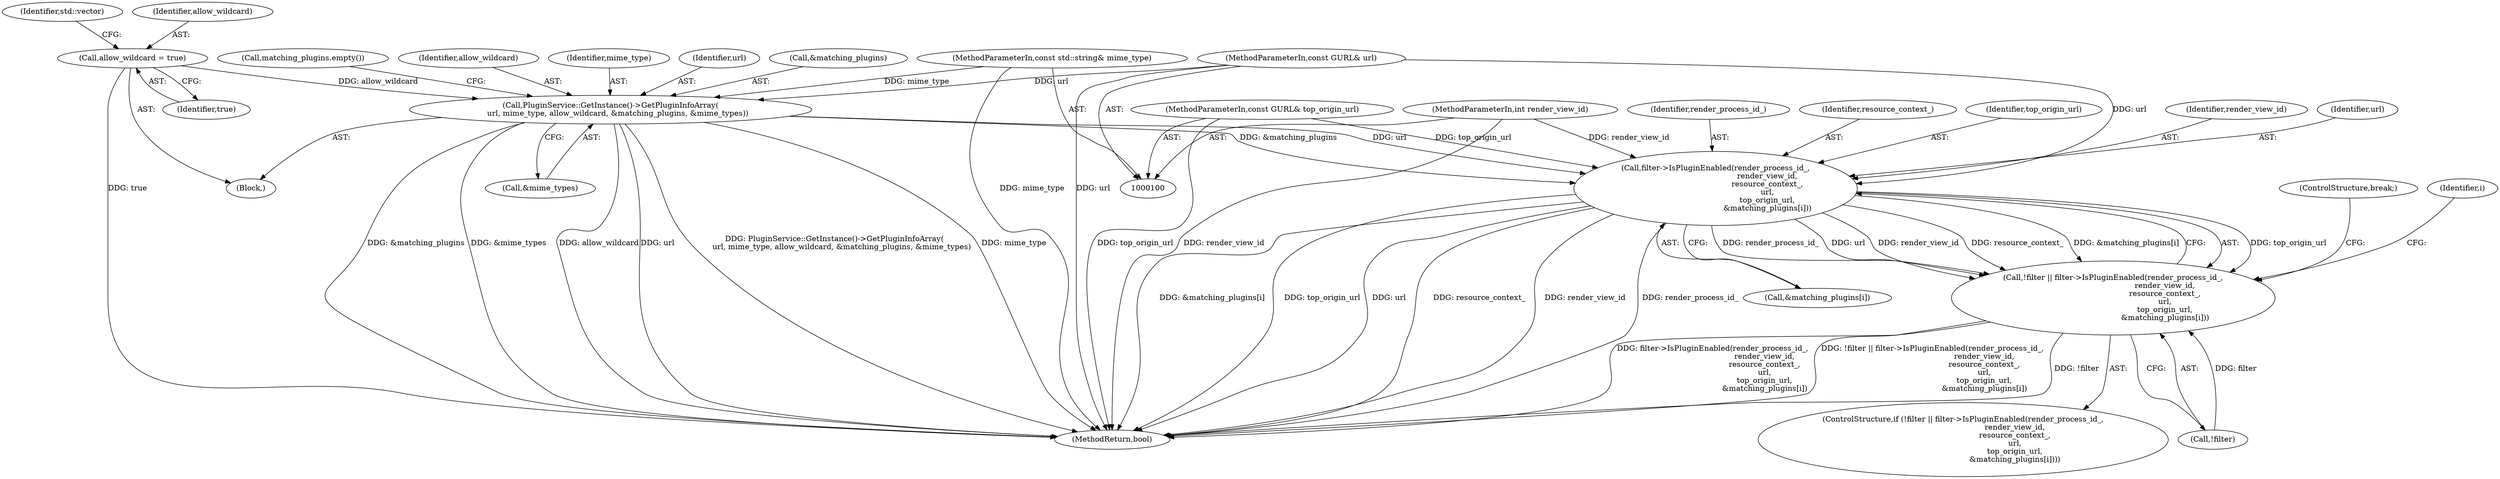 digraph "0_Chrome_ac8bd041b81e46e4e4fcd5021aaa5499703952e6_0@array" {
"1000157" [label="(Call,filter->IsPluginEnabled(render_process_id_,\n                                           render_view_id,\n                                           resource_context_,\n                                           url,\n                                           top_origin_url,\n                                           &matching_plugins[i]))"];
"1000101" [label="(MethodParameterIn,int render_view_id)"];
"1000120" [label="(Call,PluginService::GetInstance()->GetPluginInfoArray(\n      url, mime_type, allow_wildcard, &matching_plugins, &mime_types))"];
"1000102" [label="(MethodParameterIn,const GURL& url)"];
"1000104" [label="(MethodParameterIn,const std::string& mime_type)"];
"1000111" [label="(Call,allow_wildcard = true)"];
"1000103" [label="(MethodParameterIn,const GURL& top_origin_url)"];
"1000154" [label="(Call,!filter || filter->IsPluginEnabled(render_process_id_,\n                                           render_view_id,\n                                           resource_context_,\n                                           url,\n                                           top_origin_url,\n                                           &matching_plugins[i]))"];
"1000116" [label="(Identifier,std::vector)"];
"1000109" [label="(Block,)"];
"1000111" [label="(Call,allow_wildcard = true)"];
"1000102" [label="(MethodParameterIn,const GURL& url)"];
"1000101" [label="(MethodParameterIn,int render_view_id)"];
"1000163" [label="(Call,&matching_plugins[i])"];
"1000151" [label="(Identifier,i)"];
"1000157" [label="(Call,filter->IsPluginEnabled(render_process_id_,\n                                           render_view_id,\n                                           resource_context_,\n                                           url,\n                                           top_origin_url,\n                                           &matching_plugins[i]))"];
"1000120" [label="(Call,PluginService::GetInstance()->GetPluginInfoArray(\n      url, mime_type, allow_wildcard, &matching_plugins, &mime_types))"];
"1000124" [label="(Call,&matching_plugins)"];
"1000113" [label="(Identifier,true)"];
"1000129" [label="(Call,matching_plugins.empty())"];
"1000123" [label="(Identifier,allow_wildcard)"];
"1000168" [label="(ControlStructure,break;)"];
"1000112" [label="(Identifier,allow_wildcard)"];
"1000159" [label="(Identifier,render_view_id)"];
"1000161" [label="(Identifier,url)"];
"1000158" [label="(Identifier,render_process_id_)"];
"1000209" [label="(MethodReturn,bool)"];
"1000155" [label="(Call,!filter)"];
"1000122" [label="(Identifier,mime_type)"];
"1000154" [label="(Call,!filter || filter->IsPluginEnabled(render_process_id_,\n                                           render_view_id,\n                                           resource_context_,\n                                           url,\n                                           top_origin_url,\n                                           &matching_plugins[i]))"];
"1000160" [label="(Identifier,resource_context_)"];
"1000162" [label="(Identifier,top_origin_url)"];
"1000103" [label="(MethodParameterIn,const GURL& top_origin_url)"];
"1000126" [label="(Call,&mime_types)"];
"1000104" [label="(MethodParameterIn,const std::string& mime_type)"];
"1000153" [label="(ControlStructure,if (!filter || filter->IsPluginEnabled(render_process_id_,\n                                           render_view_id,\n                                           resource_context_,\n                                           url,\n                                           top_origin_url,\n                                           &matching_plugins[i])))"];
"1000121" [label="(Identifier,url)"];
"1000157" -> "1000154"  [label="AST: "];
"1000157" -> "1000163"  [label="CFG: "];
"1000158" -> "1000157"  [label="AST: "];
"1000159" -> "1000157"  [label="AST: "];
"1000160" -> "1000157"  [label="AST: "];
"1000161" -> "1000157"  [label="AST: "];
"1000162" -> "1000157"  [label="AST: "];
"1000163" -> "1000157"  [label="AST: "];
"1000154" -> "1000157"  [label="CFG: "];
"1000157" -> "1000209"  [label="DDG: resource_context_"];
"1000157" -> "1000209"  [label="DDG: render_view_id"];
"1000157" -> "1000209"  [label="DDG: render_process_id_"];
"1000157" -> "1000209"  [label="DDG: &matching_plugins[i]"];
"1000157" -> "1000209"  [label="DDG: top_origin_url"];
"1000157" -> "1000209"  [label="DDG: url"];
"1000157" -> "1000154"  [label="DDG: top_origin_url"];
"1000157" -> "1000154"  [label="DDG: render_process_id_"];
"1000157" -> "1000154"  [label="DDG: url"];
"1000157" -> "1000154"  [label="DDG: render_view_id"];
"1000157" -> "1000154"  [label="DDG: resource_context_"];
"1000157" -> "1000154"  [label="DDG: &matching_plugins[i]"];
"1000101" -> "1000157"  [label="DDG: render_view_id"];
"1000120" -> "1000157"  [label="DDG: url"];
"1000120" -> "1000157"  [label="DDG: &matching_plugins"];
"1000102" -> "1000157"  [label="DDG: url"];
"1000103" -> "1000157"  [label="DDG: top_origin_url"];
"1000101" -> "1000100"  [label="AST: "];
"1000101" -> "1000209"  [label="DDG: render_view_id"];
"1000120" -> "1000109"  [label="AST: "];
"1000120" -> "1000126"  [label="CFG: "];
"1000121" -> "1000120"  [label="AST: "];
"1000122" -> "1000120"  [label="AST: "];
"1000123" -> "1000120"  [label="AST: "];
"1000124" -> "1000120"  [label="AST: "];
"1000126" -> "1000120"  [label="AST: "];
"1000129" -> "1000120"  [label="CFG: "];
"1000120" -> "1000209"  [label="DDG: &mime_types"];
"1000120" -> "1000209"  [label="DDG: allow_wildcard"];
"1000120" -> "1000209"  [label="DDG: url"];
"1000120" -> "1000209"  [label="DDG: PluginService::GetInstance()->GetPluginInfoArray(\n      url, mime_type, allow_wildcard, &matching_plugins, &mime_types)"];
"1000120" -> "1000209"  [label="DDG: mime_type"];
"1000120" -> "1000209"  [label="DDG: &matching_plugins"];
"1000102" -> "1000120"  [label="DDG: url"];
"1000104" -> "1000120"  [label="DDG: mime_type"];
"1000111" -> "1000120"  [label="DDG: allow_wildcard"];
"1000102" -> "1000100"  [label="AST: "];
"1000102" -> "1000209"  [label="DDG: url"];
"1000104" -> "1000100"  [label="AST: "];
"1000104" -> "1000209"  [label="DDG: mime_type"];
"1000111" -> "1000109"  [label="AST: "];
"1000111" -> "1000113"  [label="CFG: "];
"1000112" -> "1000111"  [label="AST: "];
"1000113" -> "1000111"  [label="AST: "];
"1000116" -> "1000111"  [label="CFG: "];
"1000111" -> "1000209"  [label="DDG: true"];
"1000103" -> "1000100"  [label="AST: "];
"1000103" -> "1000209"  [label="DDG: top_origin_url"];
"1000154" -> "1000153"  [label="AST: "];
"1000154" -> "1000155"  [label="CFG: "];
"1000155" -> "1000154"  [label="AST: "];
"1000168" -> "1000154"  [label="CFG: "];
"1000151" -> "1000154"  [label="CFG: "];
"1000154" -> "1000209"  [label="DDG: filter->IsPluginEnabled(render_process_id_,\n                                           render_view_id,\n                                           resource_context_,\n                                           url,\n                                           top_origin_url,\n                                           &matching_plugins[i])"];
"1000154" -> "1000209"  [label="DDG: !filter || filter->IsPluginEnabled(render_process_id_,\n                                           render_view_id,\n                                           resource_context_,\n                                           url,\n                                           top_origin_url,\n                                           &matching_plugins[i])"];
"1000154" -> "1000209"  [label="DDG: !filter"];
"1000155" -> "1000154"  [label="DDG: filter"];
}
